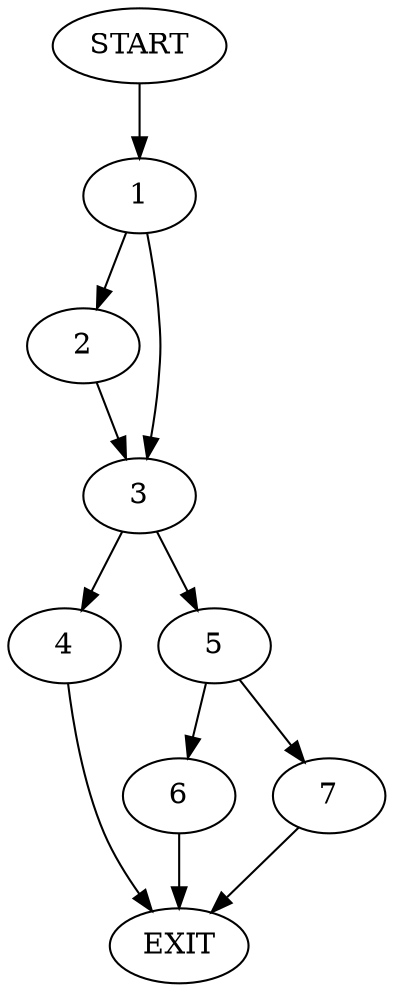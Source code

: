 digraph {
0 [label="START"]
8 [label="EXIT"]
0 -> 1
1 -> 2
1 -> 3
2 -> 3
3 -> 4
3 -> 5
4 -> 8
5 -> 6
5 -> 7
6 -> 8
7 -> 8
}
